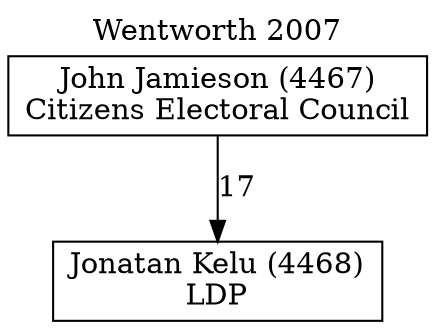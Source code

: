 // House preference flow
digraph "Jonatan Kelu (4468)_Wentworth_2007" {
	graph [label="Wentworth 2007" labelloc=t mclimit=10]
	node [shape=box]
	"Jonatan Kelu (4468)" [label="Jonatan Kelu (4468)
LDP"]
	"John Jamieson (4467)" [label="John Jamieson (4467)
Citizens Electoral Council"]
	"John Jamieson (4467)" -> "Jonatan Kelu (4468)" [label=17]
}
